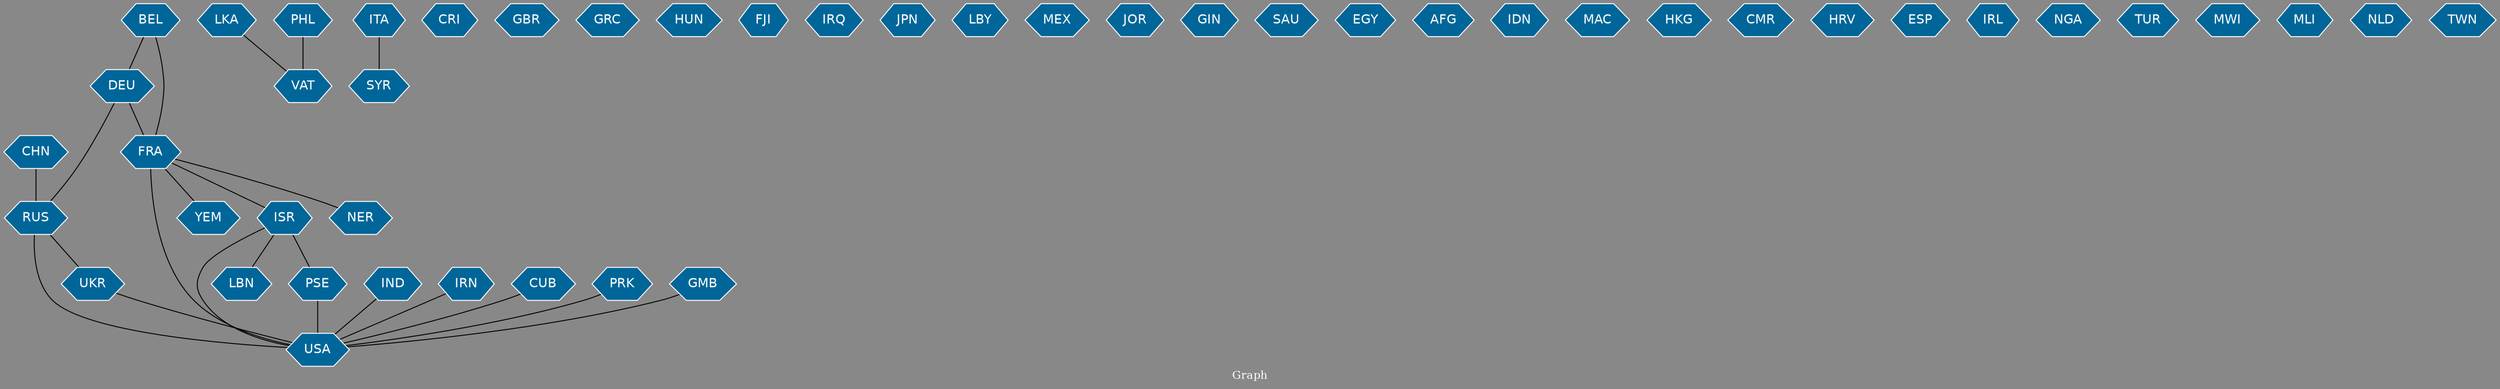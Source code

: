 // Countries together in item graph
graph {
	graph [bgcolor="#888888" fontcolor=white fontsize=12 label="Graph" outputorder=edgesfirst overlap=prism]
	node [color=white fillcolor="#006699" fontcolor=white fontname=Helvetica shape=hexagon style=filled]
	edge [arrowhead=open color=black fontcolor=white fontname=Courier fontsize=12]
		FRA [label=FRA]
		USA [label=USA]
		LKA [label=LKA]
		CHN [label=CHN]
		SYR [label=SYR]
		RUS [label=RUS]
		YEM [label=YEM]
		CRI [label=CRI]
		LBN [label=LBN]
		ISR [label=ISR]
		GBR [label=GBR]
		GRC [label=GRC]
		PSE [label=PSE]
		HUN [label=HUN]
		FJI [label=FJI]
		NER [label=NER]
		IRQ [label=IRQ]
		JPN [label=JPN]
		PHL [label=PHL]
		UKR [label=UKR]
		LBY [label=LBY]
		MEX [label=MEX]
		JOR [label=JOR]
		DEU [label=DEU]
		GIN [label=GIN]
		SAU [label=SAU]
		IND [label=IND]
		VAT [label=VAT]
		EGY [label=EGY]
		ITA [label=ITA]
		BEL [label=BEL]
		IRN [label=IRN]
		CUB [label=CUB]
		AFG [label=AFG]
		IDN [label=IDN]
		PRK [label=PRK]
		MAC [label=MAC]
		HKG [label=HKG]
		CMR [label=CMR]
		HRV [label=HRV]
		ESP [label=ESP]
		IRL [label=IRL]
		NGA [label=NGA]
		TUR [label=TUR]
		MWI [label=MWI]
		MLI [label=MLI]
		GMB [label=GMB]
		NLD [label=NLD]
		TWN [label=TWN]
			FRA -- USA [weight=4]
			DEU -- FRA [weight=2]
			ISR -- PSE [weight=3]
			DEU -- RUS [weight=1]
			PHL -- VAT [weight=2]
			GMB -- USA [weight=1]
			ITA -- SYR [weight=1]
			FRA -- NER [weight=1]
			IND -- USA [weight=2]
			CHN -- RUS [weight=1]
			RUS -- USA [weight=2]
			UKR -- USA [weight=1]
			RUS -- UKR [weight=1]
			PSE -- USA [weight=2]
			BEL -- FRA [weight=1]
			IRN -- USA [weight=1]
			CUB -- USA [weight=2]
			ISR -- USA [weight=2]
			FRA -- YEM [weight=1]
			FRA -- ISR [weight=1]
			LKA -- VAT [weight=1]
			PRK -- USA [weight=2]
			BEL -- DEU [weight=1]
			ISR -- LBN [weight=1]
}